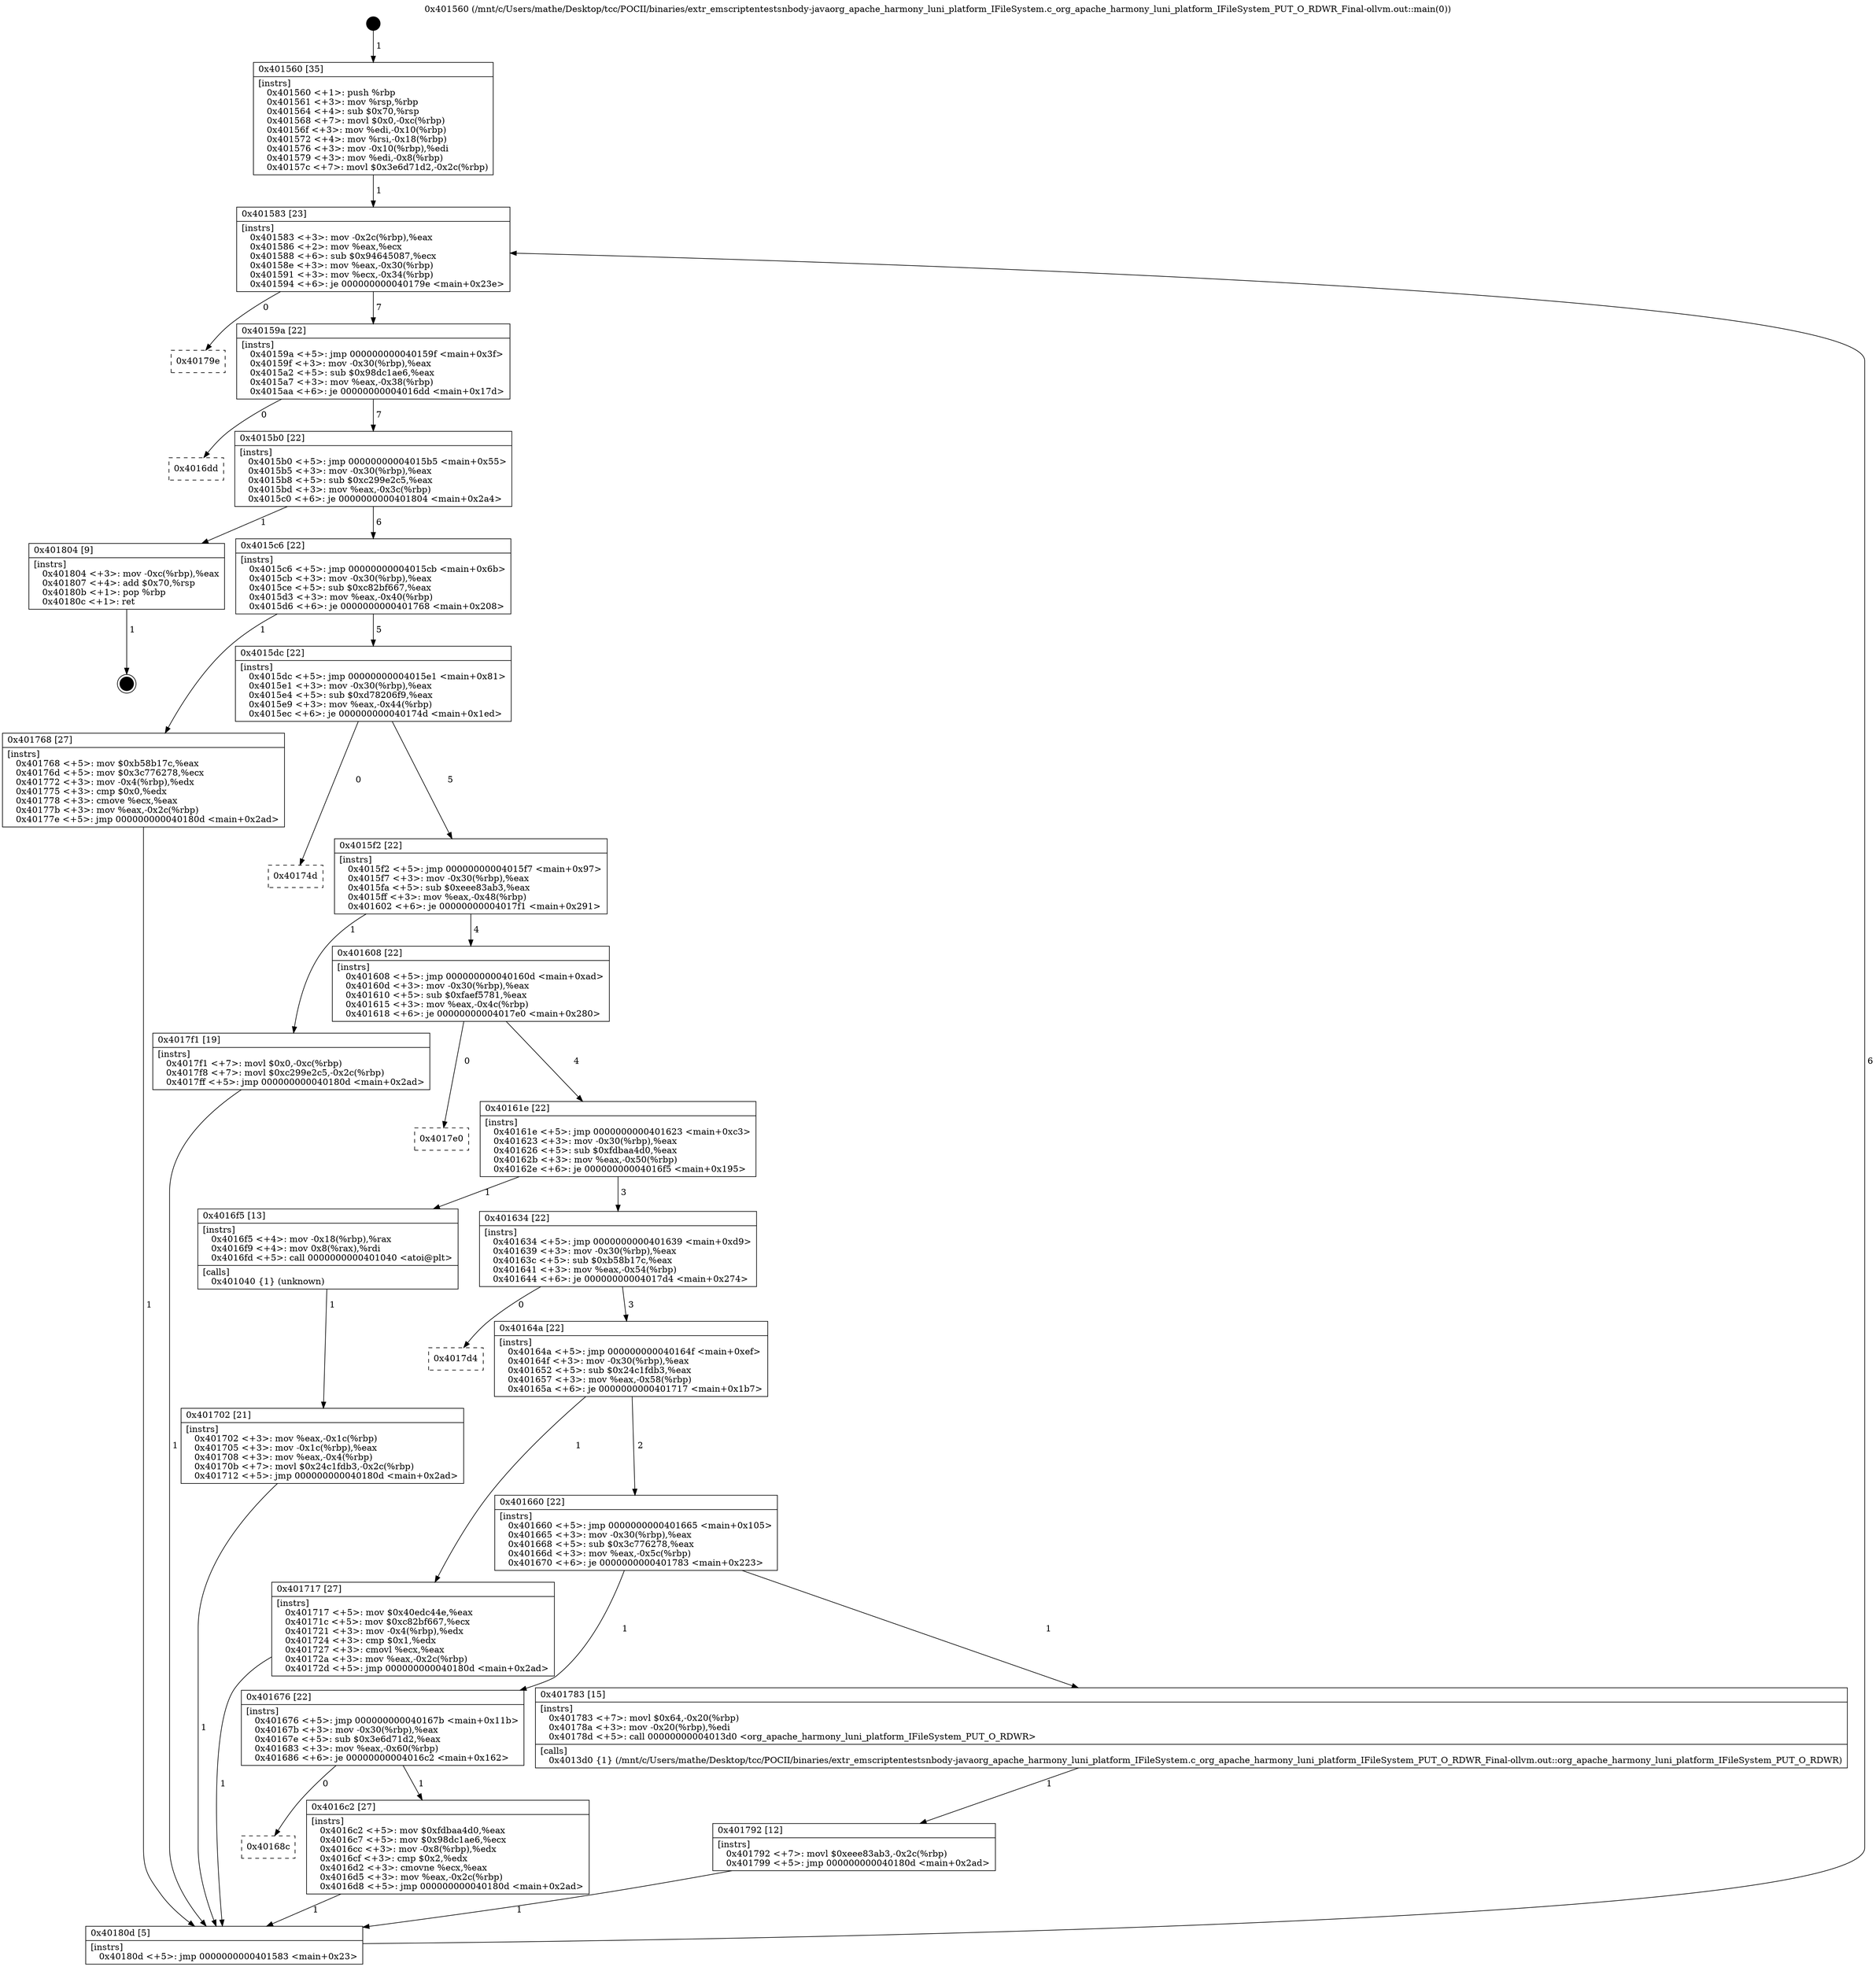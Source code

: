 digraph "0x401560" {
  label = "0x401560 (/mnt/c/Users/mathe/Desktop/tcc/POCII/binaries/extr_emscriptentestsnbody-javaorg_apache_harmony_luni_platform_IFileSystem.c_org_apache_harmony_luni_platform_IFileSystem_PUT_O_RDWR_Final-ollvm.out::main(0))"
  labelloc = "t"
  node[shape=record]

  Entry [label="",width=0.3,height=0.3,shape=circle,fillcolor=black,style=filled]
  "0x401583" [label="{
     0x401583 [23]\l
     | [instrs]\l
     &nbsp;&nbsp;0x401583 \<+3\>: mov -0x2c(%rbp),%eax\l
     &nbsp;&nbsp;0x401586 \<+2\>: mov %eax,%ecx\l
     &nbsp;&nbsp;0x401588 \<+6\>: sub $0x94645087,%ecx\l
     &nbsp;&nbsp;0x40158e \<+3\>: mov %eax,-0x30(%rbp)\l
     &nbsp;&nbsp;0x401591 \<+3\>: mov %ecx,-0x34(%rbp)\l
     &nbsp;&nbsp;0x401594 \<+6\>: je 000000000040179e \<main+0x23e\>\l
  }"]
  "0x40179e" [label="{
     0x40179e\l
  }", style=dashed]
  "0x40159a" [label="{
     0x40159a [22]\l
     | [instrs]\l
     &nbsp;&nbsp;0x40159a \<+5\>: jmp 000000000040159f \<main+0x3f\>\l
     &nbsp;&nbsp;0x40159f \<+3\>: mov -0x30(%rbp),%eax\l
     &nbsp;&nbsp;0x4015a2 \<+5\>: sub $0x98dc1ae6,%eax\l
     &nbsp;&nbsp;0x4015a7 \<+3\>: mov %eax,-0x38(%rbp)\l
     &nbsp;&nbsp;0x4015aa \<+6\>: je 00000000004016dd \<main+0x17d\>\l
  }"]
  Exit [label="",width=0.3,height=0.3,shape=circle,fillcolor=black,style=filled,peripheries=2]
  "0x4016dd" [label="{
     0x4016dd\l
  }", style=dashed]
  "0x4015b0" [label="{
     0x4015b0 [22]\l
     | [instrs]\l
     &nbsp;&nbsp;0x4015b0 \<+5\>: jmp 00000000004015b5 \<main+0x55\>\l
     &nbsp;&nbsp;0x4015b5 \<+3\>: mov -0x30(%rbp),%eax\l
     &nbsp;&nbsp;0x4015b8 \<+5\>: sub $0xc299e2c5,%eax\l
     &nbsp;&nbsp;0x4015bd \<+3\>: mov %eax,-0x3c(%rbp)\l
     &nbsp;&nbsp;0x4015c0 \<+6\>: je 0000000000401804 \<main+0x2a4\>\l
  }"]
  "0x401792" [label="{
     0x401792 [12]\l
     | [instrs]\l
     &nbsp;&nbsp;0x401792 \<+7\>: movl $0xeee83ab3,-0x2c(%rbp)\l
     &nbsp;&nbsp;0x401799 \<+5\>: jmp 000000000040180d \<main+0x2ad\>\l
  }"]
  "0x401804" [label="{
     0x401804 [9]\l
     | [instrs]\l
     &nbsp;&nbsp;0x401804 \<+3\>: mov -0xc(%rbp),%eax\l
     &nbsp;&nbsp;0x401807 \<+4\>: add $0x70,%rsp\l
     &nbsp;&nbsp;0x40180b \<+1\>: pop %rbp\l
     &nbsp;&nbsp;0x40180c \<+1\>: ret\l
  }"]
  "0x4015c6" [label="{
     0x4015c6 [22]\l
     | [instrs]\l
     &nbsp;&nbsp;0x4015c6 \<+5\>: jmp 00000000004015cb \<main+0x6b\>\l
     &nbsp;&nbsp;0x4015cb \<+3\>: mov -0x30(%rbp),%eax\l
     &nbsp;&nbsp;0x4015ce \<+5\>: sub $0xc82bf667,%eax\l
     &nbsp;&nbsp;0x4015d3 \<+3\>: mov %eax,-0x40(%rbp)\l
     &nbsp;&nbsp;0x4015d6 \<+6\>: je 0000000000401768 \<main+0x208\>\l
  }"]
  "0x401702" [label="{
     0x401702 [21]\l
     | [instrs]\l
     &nbsp;&nbsp;0x401702 \<+3\>: mov %eax,-0x1c(%rbp)\l
     &nbsp;&nbsp;0x401705 \<+3\>: mov -0x1c(%rbp),%eax\l
     &nbsp;&nbsp;0x401708 \<+3\>: mov %eax,-0x4(%rbp)\l
     &nbsp;&nbsp;0x40170b \<+7\>: movl $0x24c1fdb3,-0x2c(%rbp)\l
     &nbsp;&nbsp;0x401712 \<+5\>: jmp 000000000040180d \<main+0x2ad\>\l
  }"]
  "0x401768" [label="{
     0x401768 [27]\l
     | [instrs]\l
     &nbsp;&nbsp;0x401768 \<+5\>: mov $0xb58b17c,%eax\l
     &nbsp;&nbsp;0x40176d \<+5\>: mov $0x3c776278,%ecx\l
     &nbsp;&nbsp;0x401772 \<+3\>: mov -0x4(%rbp),%edx\l
     &nbsp;&nbsp;0x401775 \<+3\>: cmp $0x0,%edx\l
     &nbsp;&nbsp;0x401778 \<+3\>: cmove %ecx,%eax\l
     &nbsp;&nbsp;0x40177b \<+3\>: mov %eax,-0x2c(%rbp)\l
     &nbsp;&nbsp;0x40177e \<+5\>: jmp 000000000040180d \<main+0x2ad\>\l
  }"]
  "0x4015dc" [label="{
     0x4015dc [22]\l
     | [instrs]\l
     &nbsp;&nbsp;0x4015dc \<+5\>: jmp 00000000004015e1 \<main+0x81\>\l
     &nbsp;&nbsp;0x4015e1 \<+3\>: mov -0x30(%rbp),%eax\l
     &nbsp;&nbsp;0x4015e4 \<+5\>: sub $0xd78206f9,%eax\l
     &nbsp;&nbsp;0x4015e9 \<+3\>: mov %eax,-0x44(%rbp)\l
     &nbsp;&nbsp;0x4015ec \<+6\>: je 000000000040174d \<main+0x1ed\>\l
  }"]
  "0x401560" [label="{
     0x401560 [35]\l
     | [instrs]\l
     &nbsp;&nbsp;0x401560 \<+1\>: push %rbp\l
     &nbsp;&nbsp;0x401561 \<+3\>: mov %rsp,%rbp\l
     &nbsp;&nbsp;0x401564 \<+4\>: sub $0x70,%rsp\l
     &nbsp;&nbsp;0x401568 \<+7\>: movl $0x0,-0xc(%rbp)\l
     &nbsp;&nbsp;0x40156f \<+3\>: mov %edi,-0x10(%rbp)\l
     &nbsp;&nbsp;0x401572 \<+4\>: mov %rsi,-0x18(%rbp)\l
     &nbsp;&nbsp;0x401576 \<+3\>: mov -0x10(%rbp),%edi\l
     &nbsp;&nbsp;0x401579 \<+3\>: mov %edi,-0x8(%rbp)\l
     &nbsp;&nbsp;0x40157c \<+7\>: movl $0x3e6d71d2,-0x2c(%rbp)\l
  }"]
  "0x40174d" [label="{
     0x40174d\l
  }", style=dashed]
  "0x4015f2" [label="{
     0x4015f2 [22]\l
     | [instrs]\l
     &nbsp;&nbsp;0x4015f2 \<+5\>: jmp 00000000004015f7 \<main+0x97\>\l
     &nbsp;&nbsp;0x4015f7 \<+3\>: mov -0x30(%rbp),%eax\l
     &nbsp;&nbsp;0x4015fa \<+5\>: sub $0xeee83ab3,%eax\l
     &nbsp;&nbsp;0x4015ff \<+3\>: mov %eax,-0x48(%rbp)\l
     &nbsp;&nbsp;0x401602 \<+6\>: je 00000000004017f1 \<main+0x291\>\l
  }"]
  "0x40180d" [label="{
     0x40180d [5]\l
     | [instrs]\l
     &nbsp;&nbsp;0x40180d \<+5\>: jmp 0000000000401583 \<main+0x23\>\l
  }"]
  "0x4017f1" [label="{
     0x4017f1 [19]\l
     | [instrs]\l
     &nbsp;&nbsp;0x4017f1 \<+7\>: movl $0x0,-0xc(%rbp)\l
     &nbsp;&nbsp;0x4017f8 \<+7\>: movl $0xc299e2c5,-0x2c(%rbp)\l
     &nbsp;&nbsp;0x4017ff \<+5\>: jmp 000000000040180d \<main+0x2ad\>\l
  }"]
  "0x401608" [label="{
     0x401608 [22]\l
     | [instrs]\l
     &nbsp;&nbsp;0x401608 \<+5\>: jmp 000000000040160d \<main+0xad\>\l
     &nbsp;&nbsp;0x40160d \<+3\>: mov -0x30(%rbp),%eax\l
     &nbsp;&nbsp;0x401610 \<+5\>: sub $0xfaef5781,%eax\l
     &nbsp;&nbsp;0x401615 \<+3\>: mov %eax,-0x4c(%rbp)\l
     &nbsp;&nbsp;0x401618 \<+6\>: je 00000000004017e0 \<main+0x280\>\l
  }"]
  "0x40168c" [label="{
     0x40168c\l
  }", style=dashed]
  "0x4017e0" [label="{
     0x4017e0\l
  }", style=dashed]
  "0x40161e" [label="{
     0x40161e [22]\l
     | [instrs]\l
     &nbsp;&nbsp;0x40161e \<+5\>: jmp 0000000000401623 \<main+0xc3\>\l
     &nbsp;&nbsp;0x401623 \<+3\>: mov -0x30(%rbp),%eax\l
     &nbsp;&nbsp;0x401626 \<+5\>: sub $0xfdbaa4d0,%eax\l
     &nbsp;&nbsp;0x40162b \<+3\>: mov %eax,-0x50(%rbp)\l
     &nbsp;&nbsp;0x40162e \<+6\>: je 00000000004016f5 \<main+0x195\>\l
  }"]
  "0x4016c2" [label="{
     0x4016c2 [27]\l
     | [instrs]\l
     &nbsp;&nbsp;0x4016c2 \<+5\>: mov $0xfdbaa4d0,%eax\l
     &nbsp;&nbsp;0x4016c7 \<+5\>: mov $0x98dc1ae6,%ecx\l
     &nbsp;&nbsp;0x4016cc \<+3\>: mov -0x8(%rbp),%edx\l
     &nbsp;&nbsp;0x4016cf \<+3\>: cmp $0x2,%edx\l
     &nbsp;&nbsp;0x4016d2 \<+3\>: cmovne %ecx,%eax\l
     &nbsp;&nbsp;0x4016d5 \<+3\>: mov %eax,-0x2c(%rbp)\l
     &nbsp;&nbsp;0x4016d8 \<+5\>: jmp 000000000040180d \<main+0x2ad\>\l
  }"]
  "0x4016f5" [label="{
     0x4016f5 [13]\l
     | [instrs]\l
     &nbsp;&nbsp;0x4016f5 \<+4\>: mov -0x18(%rbp),%rax\l
     &nbsp;&nbsp;0x4016f9 \<+4\>: mov 0x8(%rax),%rdi\l
     &nbsp;&nbsp;0x4016fd \<+5\>: call 0000000000401040 \<atoi@plt\>\l
     | [calls]\l
     &nbsp;&nbsp;0x401040 \{1\} (unknown)\l
  }"]
  "0x401634" [label="{
     0x401634 [22]\l
     | [instrs]\l
     &nbsp;&nbsp;0x401634 \<+5\>: jmp 0000000000401639 \<main+0xd9\>\l
     &nbsp;&nbsp;0x401639 \<+3\>: mov -0x30(%rbp),%eax\l
     &nbsp;&nbsp;0x40163c \<+5\>: sub $0xb58b17c,%eax\l
     &nbsp;&nbsp;0x401641 \<+3\>: mov %eax,-0x54(%rbp)\l
     &nbsp;&nbsp;0x401644 \<+6\>: je 00000000004017d4 \<main+0x274\>\l
  }"]
  "0x401676" [label="{
     0x401676 [22]\l
     | [instrs]\l
     &nbsp;&nbsp;0x401676 \<+5\>: jmp 000000000040167b \<main+0x11b\>\l
     &nbsp;&nbsp;0x40167b \<+3\>: mov -0x30(%rbp),%eax\l
     &nbsp;&nbsp;0x40167e \<+5\>: sub $0x3e6d71d2,%eax\l
     &nbsp;&nbsp;0x401683 \<+3\>: mov %eax,-0x60(%rbp)\l
     &nbsp;&nbsp;0x401686 \<+6\>: je 00000000004016c2 \<main+0x162\>\l
  }"]
  "0x4017d4" [label="{
     0x4017d4\l
  }", style=dashed]
  "0x40164a" [label="{
     0x40164a [22]\l
     | [instrs]\l
     &nbsp;&nbsp;0x40164a \<+5\>: jmp 000000000040164f \<main+0xef\>\l
     &nbsp;&nbsp;0x40164f \<+3\>: mov -0x30(%rbp),%eax\l
     &nbsp;&nbsp;0x401652 \<+5\>: sub $0x24c1fdb3,%eax\l
     &nbsp;&nbsp;0x401657 \<+3\>: mov %eax,-0x58(%rbp)\l
     &nbsp;&nbsp;0x40165a \<+6\>: je 0000000000401717 \<main+0x1b7\>\l
  }"]
  "0x401783" [label="{
     0x401783 [15]\l
     | [instrs]\l
     &nbsp;&nbsp;0x401783 \<+7\>: movl $0x64,-0x20(%rbp)\l
     &nbsp;&nbsp;0x40178a \<+3\>: mov -0x20(%rbp),%edi\l
     &nbsp;&nbsp;0x40178d \<+5\>: call 00000000004013d0 \<org_apache_harmony_luni_platform_IFileSystem_PUT_O_RDWR\>\l
     | [calls]\l
     &nbsp;&nbsp;0x4013d0 \{1\} (/mnt/c/Users/mathe/Desktop/tcc/POCII/binaries/extr_emscriptentestsnbody-javaorg_apache_harmony_luni_platform_IFileSystem.c_org_apache_harmony_luni_platform_IFileSystem_PUT_O_RDWR_Final-ollvm.out::org_apache_harmony_luni_platform_IFileSystem_PUT_O_RDWR)\l
  }"]
  "0x401717" [label="{
     0x401717 [27]\l
     | [instrs]\l
     &nbsp;&nbsp;0x401717 \<+5\>: mov $0x40edc44e,%eax\l
     &nbsp;&nbsp;0x40171c \<+5\>: mov $0xc82bf667,%ecx\l
     &nbsp;&nbsp;0x401721 \<+3\>: mov -0x4(%rbp),%edx\l
     &nbsp;&nbsp;0x401724 \<+3\>: cmp $0x1,%edx\l
     &nbsp;&nbsp;0x401727 \<+3\>: cmovl %ecx,%eax\l
     &nbsp;&nbsp;0x40172a \<+3\>: mov %eax,-0x2c(%rbp)\l
     &nbsp;&nbsp;0x40172d \<+5\>: jmp 000000000040180d \<main+0x2ad\>\l
  }"]
  "0x401660" [label="{
     0x401660 [22]\l
     | [instrs]\l
     &nbsp;&nbsp;0x401660 \<+5\>: jmp 0000000000401665 \<main+0x105\>\l
     &nbsp;&nbsp;0x401665 \<+3\>: mov -0x30(%rbp),%eax\l
     &nbsp;&nbsp;0x401668 \<+5\>: sub $0x3c776278,%eax\l
     &nbsp;&nbsp;0x40166d \<+3\>: mov %eax,-0x5c(%rbp)\l
     &nbsp;&nbsp;0x401670 \<+6\>: je 0000000000401783 \<main+0x223\>\l
  }"]
  Entry -> "0x401560" [label=" 1"]
  "0x401583" -> "0x40179e" [label=" 0"]
  "0x401583" -> "0x40159a" [label=" 7"]
  "0x401804" -> Exit [label=" 1"]
  "0x40159a" -> "0x4016dd" [label=" 0"]
  "0x40159a" -> "0x4015b0" [label=" 7"]
  "0x4017f1" -> "0x40180d" [label=" 1"]
  "0x4015b0" -> "0x401804" [label=" 1"]
  "0x4015b0" -> "0x4015c6" [label=" 6"]
  "0x401792" -> "0x40180d" [label=" 1"]
  "0x4015c6" -> "0x401768" [label=" 1"]
  "0x4015c6" -> "0x4015dc" [label=" 5"]
  "0x401783" -> "0x401792" [label=" 1"]
  "0x4015dc" -> "0x40174d" [label=" 0"]
  "0x4015dc" -> "0x4015f2" [label=" 5"]
  "0x401768" -> "0x40180d" [label=" 1"]
  "0x4015f2" -> "0x4017f1" [label=" 1"]
  "0x4015f2" -> "0x401608" [label=" 4"]
  "0x401717" -> "0x40180d" [label=" 1"]
  "0x401608" -> "0x4017e0" [label=" 0"]
  "0x401608" -> "0x40161e" [label=" 4"]
  "0x401702" -> "0x40180d" [label=" 1"]
  "0x40161e" -> "0x4016f5" [label=" 1"]
  "0x40161e" -> "0x401634" [label=" 3"]
  "0x4016f5" -> "0x401702" [label=" 1"]
  "0x401634" -> "0x4017d4" [label=" 0"]
  "0x401634" -> "0x40164a" [label=" 3"]
  "0x401560" -> "0x401583" [label=" 1"]
  "0x40164a" -> "0x401717" [label=" 1"]
  "0x40164a" -> "0x401660" [label=" 2"]
  "0x4016c2" -> "0x40180d" [label=" 1"]
  "0x401660" -> "0x401783" [label=" 1"]
  "0x401660" -> "0x401676" [label=" 1"]
  "0x40180d" -> "0x401583" [label=" 6"]
  "0x401676" -> "0x4016c2" [label=" 1"]
  "0x401676" -> "0x40168c" [label=" 0"]
}
